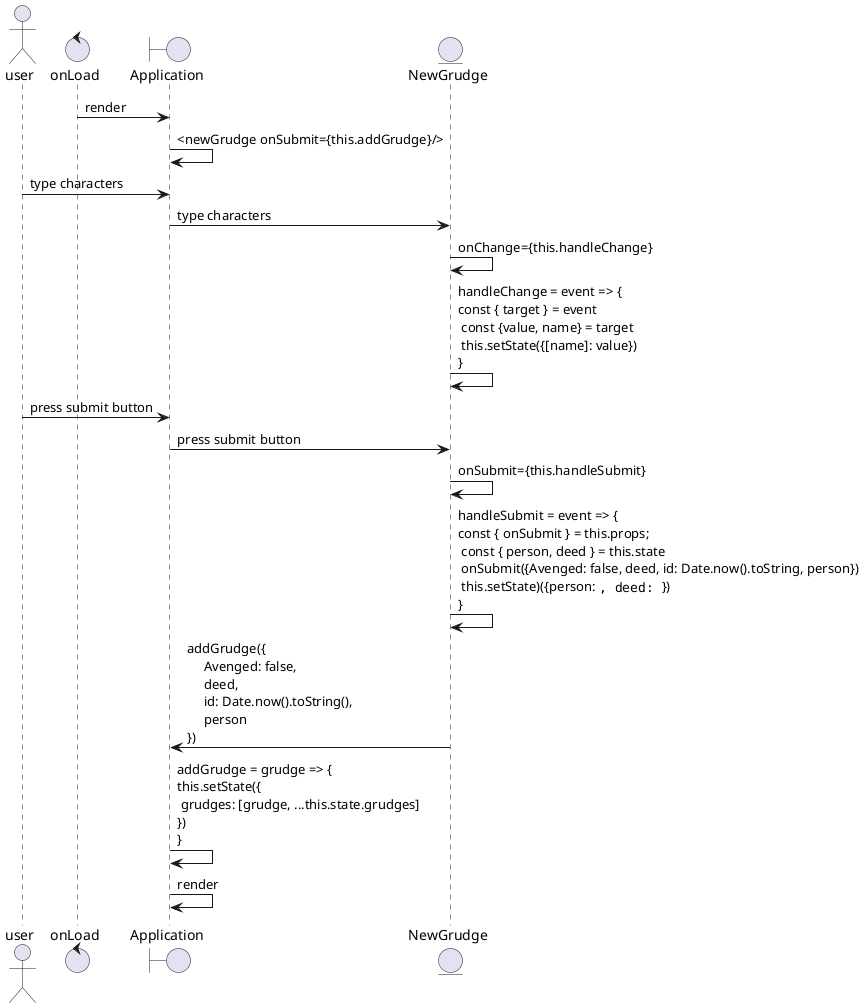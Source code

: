 @startuml devtools
actor user
control onLoad
boundary Application
entity NewGrudge

onLoad -> Application : render
Application -> Application : <newGrudge onSubmit={this.addGrudge}/> 
user -> Application : type characters
Application -> NewGrudge : type characters
NewGrudge -> NewGrudge : onChange={this.handleChange}
NewGrudge -> NewGrudge : handleChange = event => { \nconst { target } = event \n const {value, name} = target \n this.setState({[name]: value}) \n}
user -> Application : press submit button
Application -> NewGrudge : press submit button
NewGrudge -> NewGrudge: onSubmit={this.handleSubmit}
NewGrudge -> NewGrudge: handleSubmit = event => { \nconst { onSubmit } = this.props; \n const { person, deed } = this.state \n onSubmit({Avenged: false, deed, id: Date.now().toString, person})\n this.setState)({person: "", deed: ""}) \n}
Application <- NewGrudge: addGrudge({\n     Avenged: false, \n     deed, \n     id: Date.now().toString(), \n     person\n})
Application -> Application: addGrudge = grudge => { \nthis.setState({\n grudges: [grudge, ...this.state.grudges] \n}) \n}
Application -> Application: render
@enduml